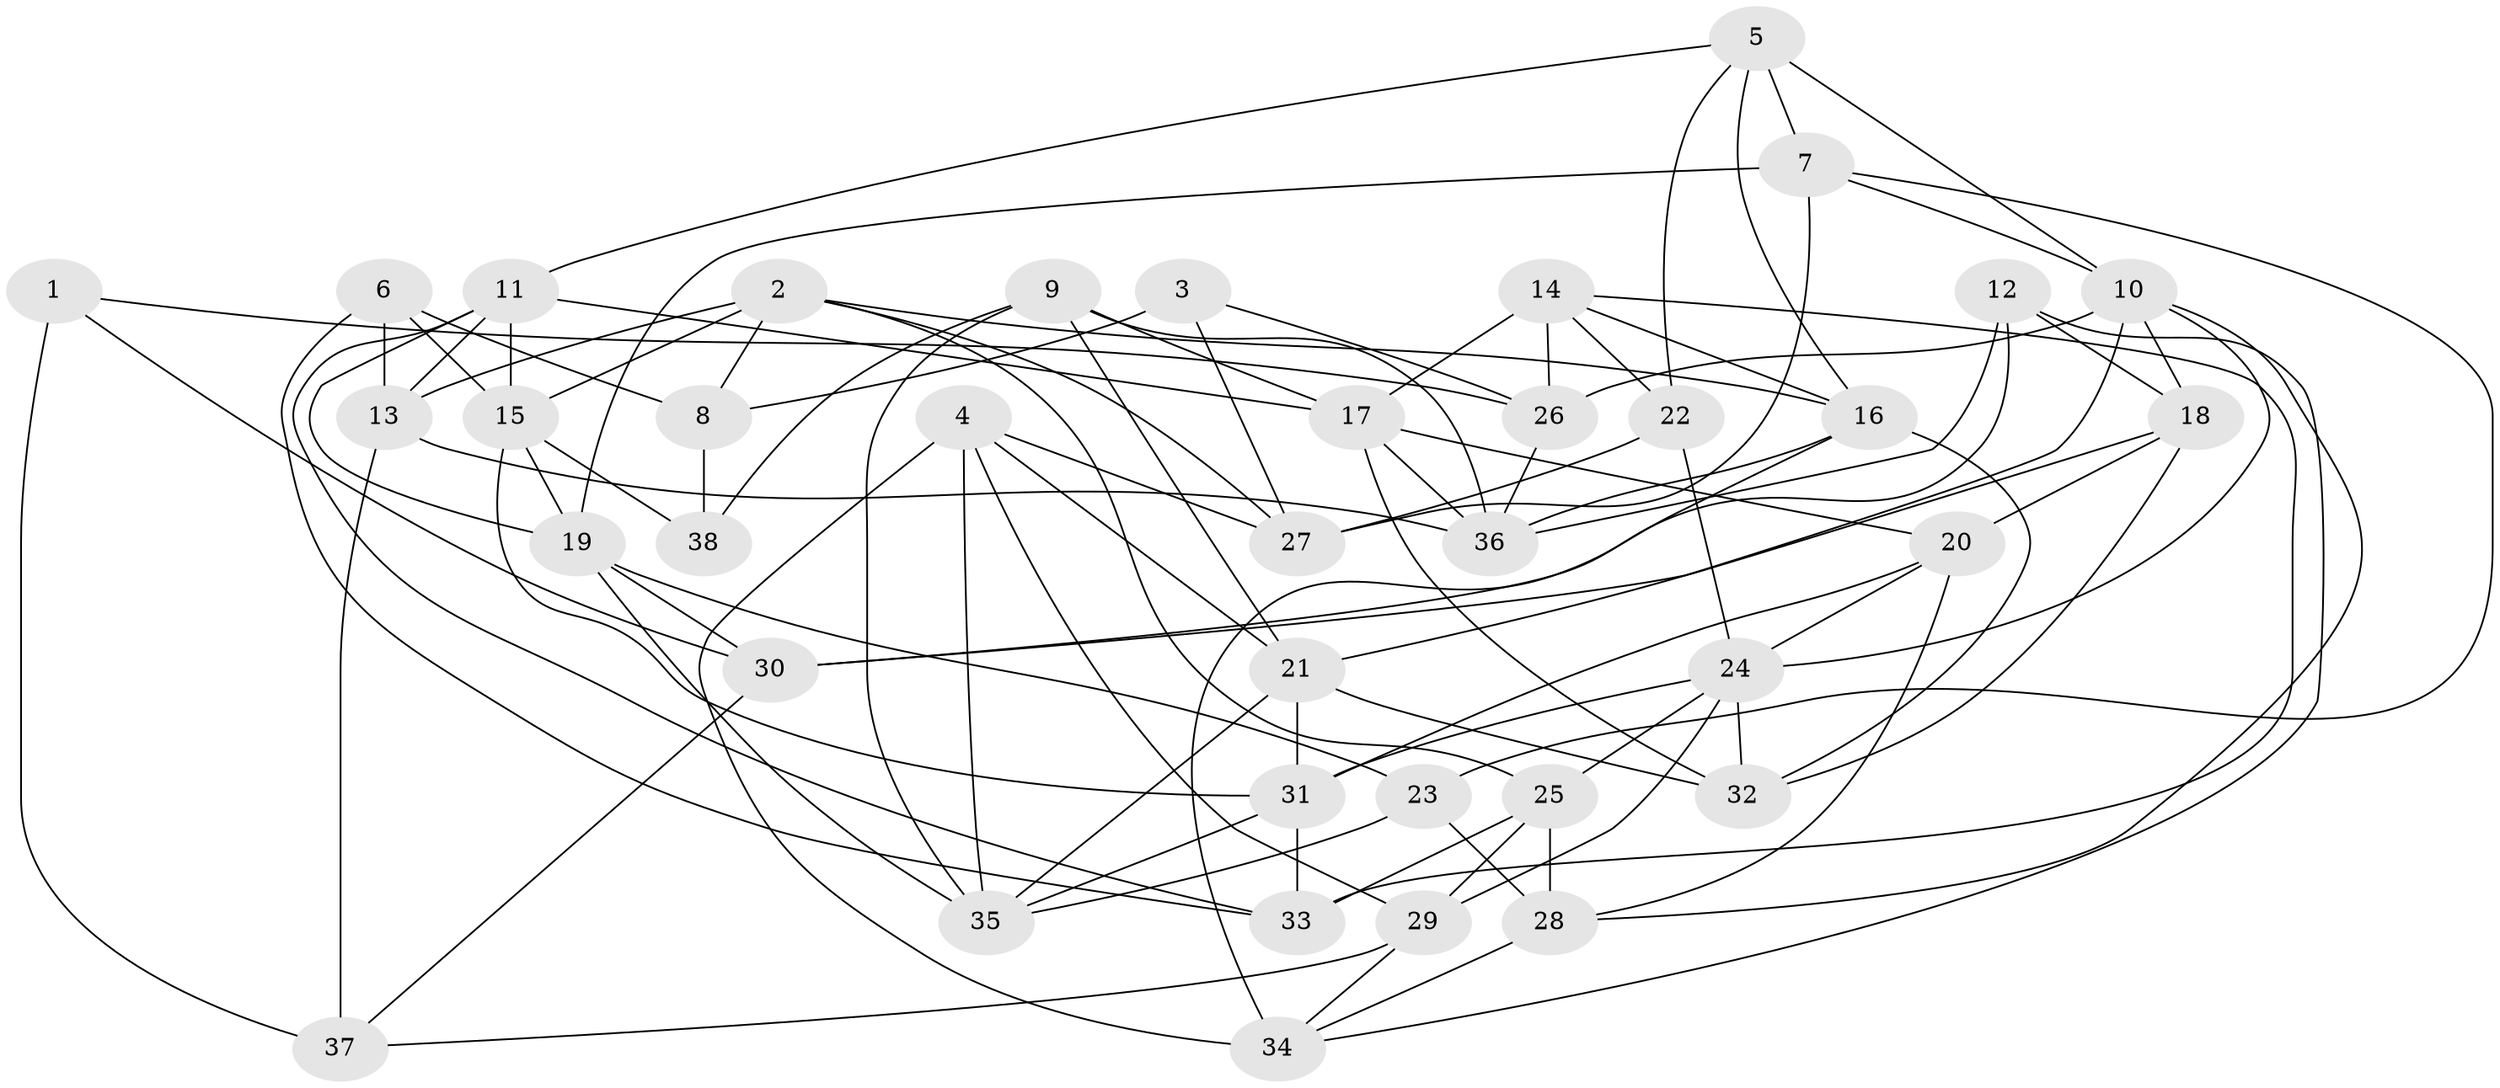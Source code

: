 // original degree distribution, {4: 1.0}
// Generated by graph-tools (version 1.1) at 2025/45/03/06/25 01:45:10]
// undirected, 38 vertices, 96 edges
graph export_dot {
graph [start="1"]
  node [color=gray90,style=filled];
  1;
  2;
  3;
  4;
  5;
  6;
  7;
  8;
  9;
  10;
  11;
  12;
  13;
  14;
  15;
  16;
  17;
  18;
  19;
  20;
  21;
  22;
  23;
  24;
  25;
  26;
  27;
  28;
  29;
  30;
  31;
  32;
  33;
  34;
  35;
  36;
  37;
  38;
  1 -- 26 [weight=1.0];
  1 -- 30 [weight=1.0];
  1 -- 37 [weight=2.0];
  2 -- 8 [weight=1.0];
  2 -- 13 [weight=1.0];
  2 -- 15 [weight=1.0];
  2 -- 16 [weight=1.0];
  2 -- 25 [weight=1.0];
  2 -- 27 [weight=1.0];
  3 -- 8 [weight=3.0];
  3 -- 26 [weight=2.0];
  3 -- 27 [weight=1.0];
  4 -- 21 [weight=1.0];
  4 -- 27 [weight=1.0];
  4 -- 29 [weight=1.0];
  4 -- 34 [weight=2.0];
  4 -- 35 [weight=1.0];
  5 -- 7 [weight=1.0];
  5 -- 10 [weight=2.0];
  5 -- 11 [weight=1.0];
  5 -- 16 [weight=1.0];
  5 -- 22 [weight=1.0];
  6 -- 8 [weight=1.0];
  6 -- 13 [weight=1.0];
  6 -- 15 [weight=1.0];
  6 -- 33 [weight=1.0];
  7 -- 10 [weight=1.0];
  7 -- 19 [weight=1.0];
  7 -- 23 [weight=1.0];
  7 -- 27 [weight=2.0];
  8 -- 38 [weight=1.0];
  9 -- 17 [weight=1.0];
  9 -- 21 [weight=1.0];
  9 -- 35 [weight=1.0];
  9 -- 36 [weight=1.0];
  9 -- 38 [weight=2.0];
  10 -- 18 [weight=1.0];
  10 -- 21 [weight=1.0];
  10 -- 24 [weight=1.0];
  10 -- 26 [weight=1.0];
  10 -- 28 [weight=1.0];
  11 -- 13 [weight=1.0];
  11 -- 15 [weight=1.0];
  11 -- 17 [weight=1.0];
  11 -- 19 [weight=1.0];
  11 -- 33 [weight=1.0];
  12 -- 18 [weight=1.0];
  12 -- 30 [weight=1.0];
  12 -- 34 [weight=1.0];
  12 -- 36 [weight=1.0];
  13 -- 36 [weight=1.0];
  13 -- 37 [weight=2.0];
  14 -- 16 [weight=1.0];
  14 -- 17 [weight=1.0];
  14 -- 22 [weight=1.0];
  14 -- 26 [weight=1.0];
  14 -- 33 [weight=2.0];
  15 -- 19 [weight=1.0];
  15 -- 31 [weight=1.0];
  15 -- 38 [weight=1.0];
  16 -- 32 [weight=1.0];
  16 -- 34 [weight=1.0];
  16 -- 36 [weight=1.0];
  17 -- 20 [weight=1.0];
  17 -- 32 [weight=1.0];
  17 -- 36 [weight=1.0];
  18 -- 20 [weight=1.0];
  18 -- 30 [weight=2.0];
  18 -- 32 [weight=1.0];
  19 -- 23 [weight=1.0];
  19 -- 30 [weight=1.0];
  19 -- 35 [weight=1.0];
  20 -- 24 [weight=2.0];
  20 -- 28 [weight=1.0];
  20 -- 31 [weight=1.0];
  21 -- 31 [weight=1.0];
  21 -- 32 [weight=1.0];
  21 -- 35 [weight=1.0];
  22 -- 24 [weight=1.0];
  22 -- 27 [weight=1.0];
  23 -- 28 [weight=1.0];
  23 -- 35 [weight=1.0];
  24 -- 25 [weight=1.0];
  24 -- 29 [weight=2.0];
  24 -- 31 [weight=1.0];
  24 -- 32 [weight=2.0];
  25 -- 28 [weight=2.0];
  25 -- 29 [weight=1.0];
  25 -- 33 [weight=1.0];
  26 -- 36 [weight=1.0];
  28 -- 34 [weight=1.0];
  29 -- 34 [weight=1.0];
  29 -- 37 [weight=1.0];
  30 -- 37 [weight=1.0];
  31 -- 33 [weight=1.0];
  31 -- 35 [weight=1.0];
}
